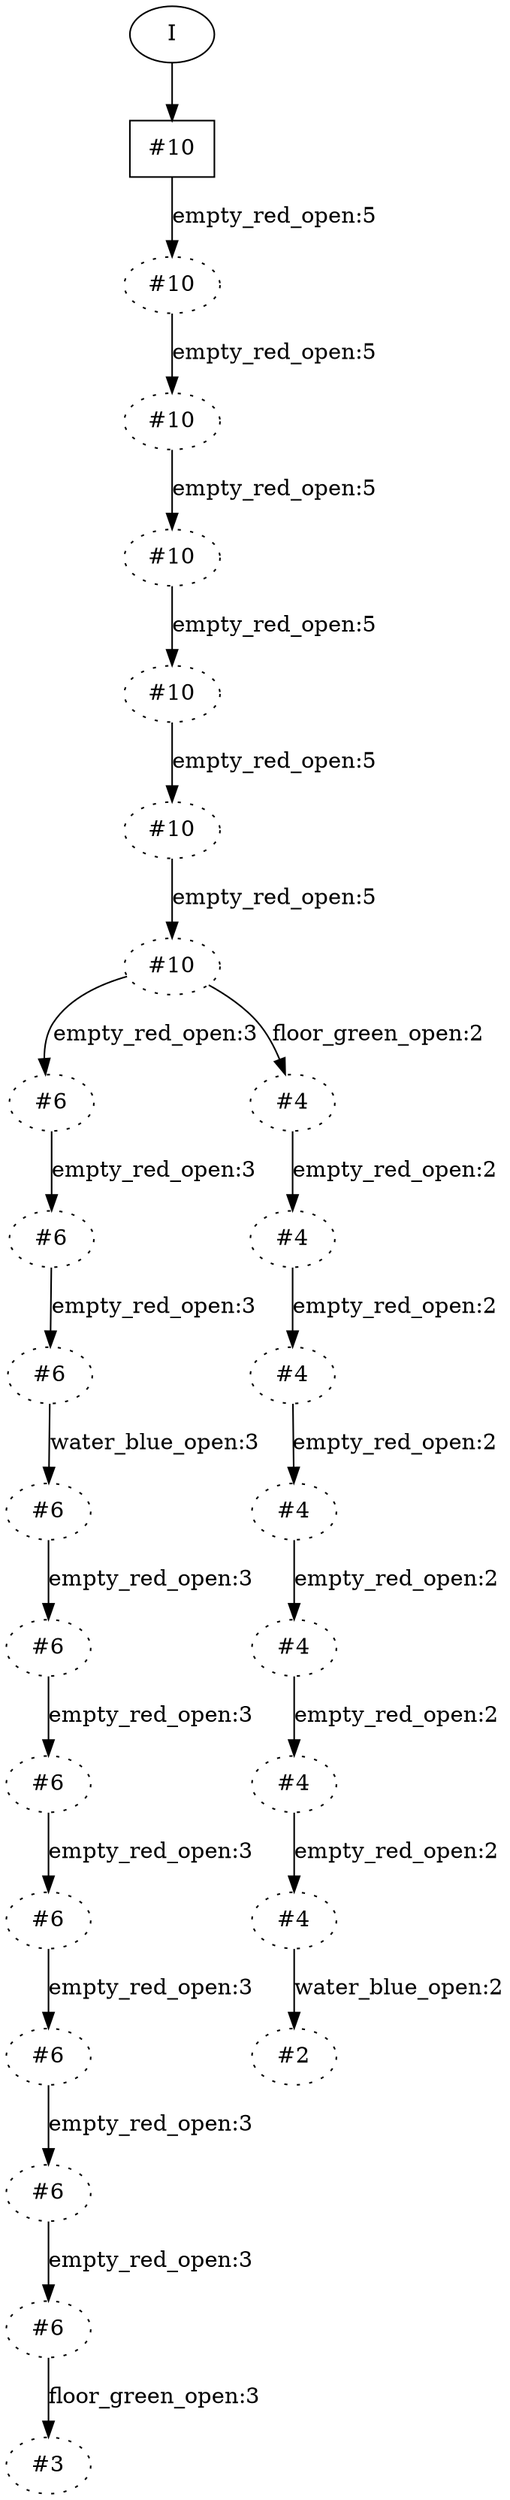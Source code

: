 // produced with flexfringe from git commitc8fad5bd3b0c0dad0e28ec7606f20a7fcf975071
// dfasat/flexfringe -h=kldistance -d=kl_data -n=1 -x=0 -w=0 -a=0 -b=1 -f=1 -I=0 -t=1 -l=0 -q=0 -y=0 -p=0.8 --output-dir=experiments/MiniGrid_learning_from_product_samples/flexfringe_data/dfa /Users/kandai/Documents/projects/research/wombats_experiments/experiments/MiniGrid_learning_from_product_samples/flexfringe_data/MiniGrid_learning_from_product_samples_train 
digraph DFA {
	0 [label="root" shape=box];
		I -> 0;
	0 [ label="#10"  ];
		0 -> 1 [label="empty_red_open:5"  ];
	1 [ label="#10"  style=dotted ];
		1 -> 2 [label="empty_red_open:5"  ];
	2 [ label="#10"  style=dotted ];
		2 -> 3 [label="empty_red_open:5"  ];
	3 [ label="#10"  style=dotted ];
		3 -> 4 [label="empty_red_open:5"  ];
	4 [ label="#10"  style=dotted ];
		4 -> 5 [label="empty_red_open:5"  ];
	5 [ label="#10"  style=dotted ];
		5 -> 6 [label="empty_red_open:5"  ];
	6 [ label="#10"  style=dotted ];
		6 -> 7 [label="empty_red_open:3"  ];
		6 -> 18 [label="floor_green_open:2"  ];
	7 [ label="#6"  style=dotted ];
		7 -> 8 [label="empty_red_open:3"  ];
	8 [ label="#6"  style=dotted ];
		8 -> 9 [label="empty_red_open:3"  ];
	9 [ label="#6"  style=dotted ];
		9 -> 10 [label="water_blue_open:3"  ];
	10 [ label="#6"  style=dotted ];
		10 -> 11 [label="empty_red_open:3"  ];
	11 [ label="#6"  style=dotted ];
		11 -> 12 [label="empty_red_open:3"  ];
	12 [ label="#6"  style=dotted ];
		12 -> 13 [label="empty_red_open:3"  ];
	13 [ label="#6"  style=dotted ];
		13 -> 14 [label="empty_red_open:3"  ];
	14 [ label="#6"  style=dotted ];
		14 -> 15 [label="empty_red_open:3"  ];
	15 [ label="#6"  style=dotted ];
		15 -> 16 [label="empty_red_open:3"  ];
	16 [ label="#6"  style=dotted ];
		16 -> 17 [label="floor_green_open:3"  ];
	17 [ label="#3"  style=dotted ];
	18 [ label="#4"  style=dotted ];
		18 -> 19 [label="empty_red_open:2"  ];
	19 [ label="#4"  style=dotted ];
		19 -> 20 [label="empty_red_open:2"  ];
	20 [ label="#4"  style=dotted ];
		20 -> 21 [label="empty_red_open:2"  ];
	21 [ label="#4"  style=dotted ];
		21 -> 22 [label="empty_red_open:2"  ];
	22 [ label="#4"  style=dotted ];
		22 -> 23 [label="empty_red_open:2"  ];
	23 [ label="#4"  style=dotted ];
		23 -> 24 [label="empty_red_open:2"  ];
	24 [ label="#4"  style=dotted ];
		24 -> 25 [label="water_blue_open:2"  ];
	25 [ label="#2"  style=dotted ];
}
